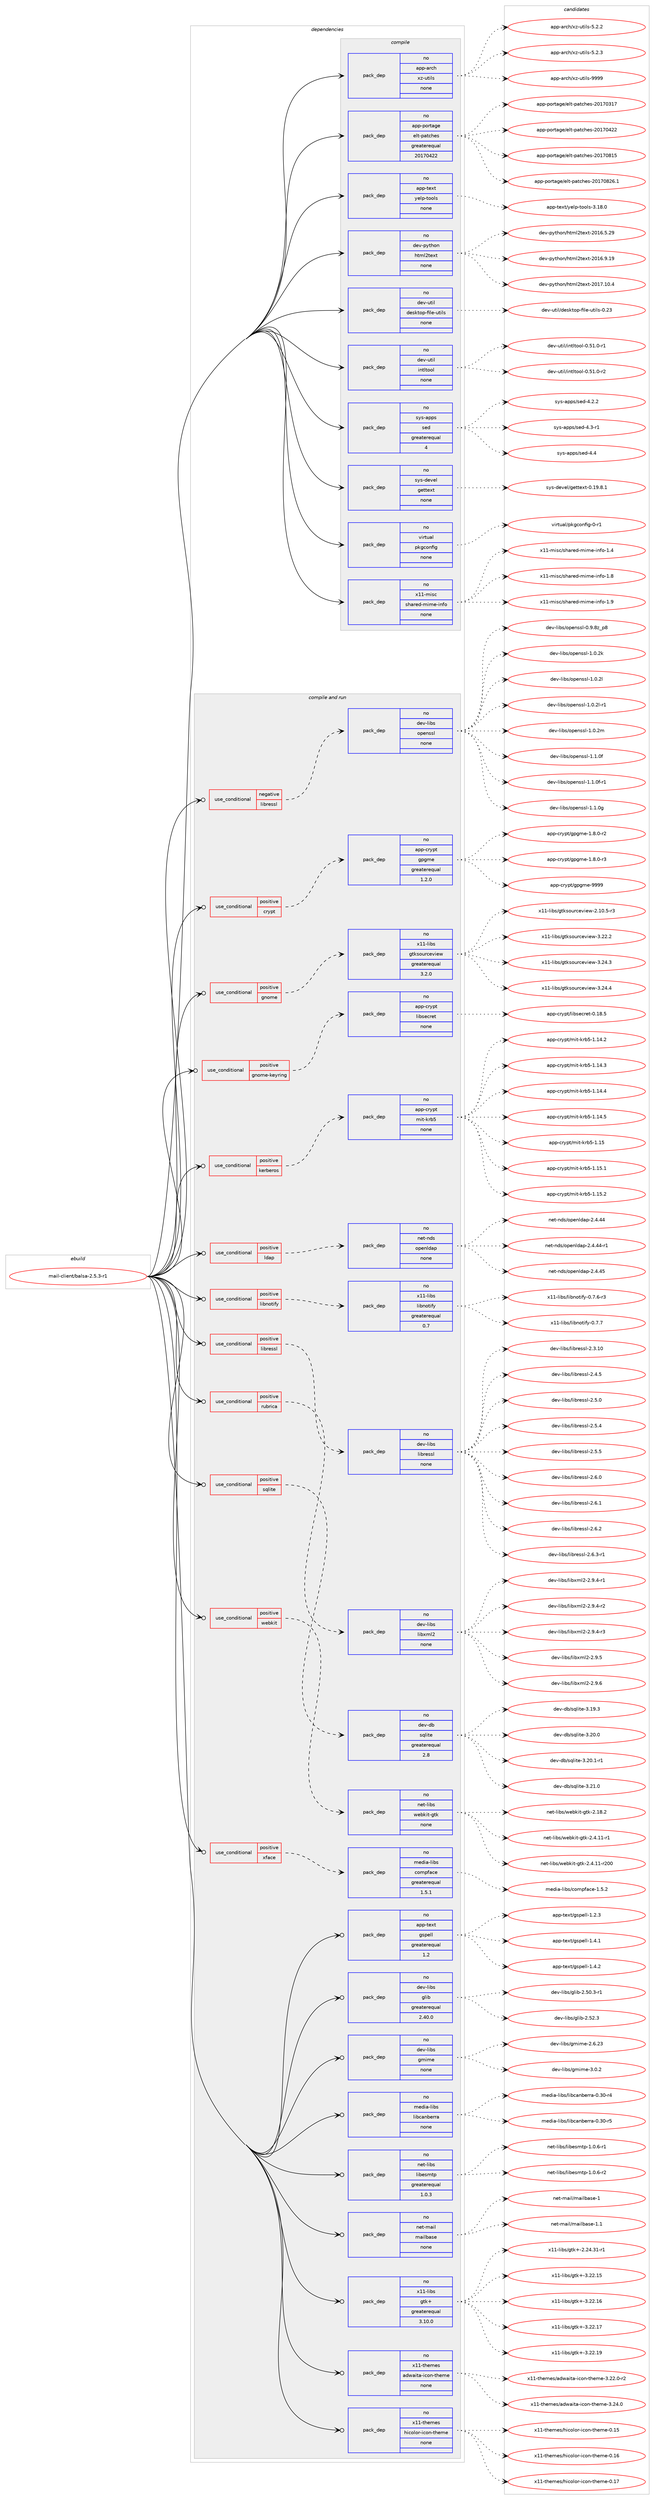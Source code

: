 digraph prolog {

# *************
# Graph options
# *************

newrank=true;
concentrate=true;
compound=true;
graph [rankdir=LR,fontname=Helvetica,fontsize=10,ranksep=1.5];#, ranksep=2.5, nodesep=0.2];
edge  [arrowhead=vee];
node  [fontname=Helvetica,fontsize=10];

# **********
# The ebuild
# **********

subgraph cluster_leftcol {
color=gray;
rank=same;
label=<<i>ebuild</i>>;
id [label="mail-client/balsa-2.5.3-r1", color=red, width=4, href="../mail-client/balsa-2.5.3-r1.svg"];
}

# ****************
# The dependencies
# ****************

subgraph cluster_midcol {
color=gray;
label=<<i>dependencies</i>>;
subgraph cluster_compile {
fillcolor="#eeeeee";
style=filled;
label=<<i>compile</i>>;
subgraph pack249856 {
dependency339678 [label=<<TABLE BORDER="0" CELLBORDER="1" CELLSPACING="0" CELLPADDING="4" WIDTH="220"><TR><TD ROWSPAN="6" CELLPADDING="30">pack_dep</TD></TR><TR><TD WIDTH="110">no</TD></TR><TR><TD>app-arch</TD></TR><TR><TD>xz-utils</TD></TR><TR><TD>none</TD></TR><TR><TD></TD></TR></TABLE>>, shape=none, color=blue];
}
id:e -> dependency339678:w [weight=20,style="solid",arrowhead="vee"];
subgraph pack249857 {
dependency339679 [label=<<TABLE BORDER="0" CELLBORDER="1" CELLSPACING="0" CELLPADDING="4" WIDTH="220"><TR><TD ROWSPAN="6" CELLPADDING="30">pack_dep</TD></TR><TR><TD WIDTH="110">no</TD></TR><TR><TD>app-portage</TD></TR><TR><TD>elt-patches</TD></TR><TR><TD>greaterequal</TD></TR><TR><TD>20170422</TD></TR></TABLE>>, shape=none, color=blue];
}
id:e -> dependency339679:w [weight=20,style="solid",arrowhead="vee"];
subgraph pack249858 {
dependency339680 [label=<<TABLE BORDER="0" CELLBORDER="1" CELLSPACING="0" CELLPADDING="4" WIDTH="220"><TR><TD ROWSPAN="6" CELLPADDING="30">pack_dep</TD></TR><TR><TD WIDTH="110">no</TD></TR><TR><TD>app-text</TD></TR><TR><TD>yelp-tools</TD></TR><TR><TD>none</TD></TR><TR><TD></TD></TR></TABLE>>, shape=none, color=blue];
}
id:e -> dependency339680:w [weight=20,style="solid",arrowhead="vee"];
subgraph pack249859 {
dependency339681 [label=<<TABLE BORDER="0" CELLBORDER="1" CELLSPACING="0" CELLPADDING="4" WIDTH="220"><TR><TD ROWSPAN="6" CELLPADDING="30">pack_dep</TD></TR><TR><TD WIDTH="110">no</TD></TR><TR><TD>dev-python</TD></TR><TR><TD>html2text</TD></TR><TR><TD>none</TD></TR><TR><TD></TD></TR></TABLE>>, shape=none, color=blue];
}
id:e -> dependency339681:w [weight=20,style="solid",arrowhead="vee"];
subgraph pack249860 {
dependency339682 [label=<<TABLE BORDER="0" CELLBORDER="1" CELLSPACING="0" CELLPADDING="4" WIDTH="220"><TR><TD ROWSPAN="6" CELLPADDING="30">pack_dep</TD></TR><TR><TD WIDTH="110">no</TD></TR><TR><TD>dev-util</TD></TR><TR><TD>desktop-file-utils</TD></TR><TR><TD>none</TD></TR><TR><TD></TD></TR></TABLE>>, shape=none, color=blue];
}
id:e -> dependency339682:w [weight=20,style="solid",arrowhead="vee"];
subgraph pack249861 {
dependency339683 [label=<<TABLE BORDER="0" CELLBORDER="1" CELLSPACING="0" CELLPADDING="4" WIDTH="220"><TR><TD ROWSPAN="6" CELLPADDING="30">pack_dep</TD></TR><TR><TD WIDTH="110">no</TD></TR><TR><TD>dev-util</TD></TR><TR><TD>intltool</TD></TR><TR><TD>none</TD></TR><TR><TD></TD></TR></TABLE>>, shape=none, color=blue];
}
id:e -> dependency339683:w [weight=20,style="solid",arrowhead="vee"];
subgraph pack249862 {
dependency339684 [label=<<TABLE BORDER="0" CELLBORDER="1" CELLSPACING="0" CELLPADDING="4" WIDTH="220"><TR><TD ROWSPAN="6" CELLPADDING="30">pack_dep</TD></TR><TR><TD WIDTH="110">no</TD></TR><TR><TD>sys-apps</TD></TR><TR><TD>sed</TD></TR><TR><TD>greaterequal</TD></TR><TR><TD>4</TD></TR></TABLE>>, shape=none, color=blue];
}
id:e -> dependency339684:w [weight=20,style="solid",arrowhead="vee"];
subgraph pack249863 {
dependency339685 [label=<<TABLE BORDER="0" CELLBORDER="1" CELLSPACING="0" CELLPADDING="4" WIDTH="220"><TR><TD ROWSPAN="6" CELLPADDING="30">pack_dep</TD></TR><TR><TD WIDTH="110">no</TD></TR><TR><TD>sys-devel</TD></TR><TR><TD>gettext</TD></TR><TR><TD>none</TD></TR><TR><TD></TD></TR></TABLE>>, shape=none, color=blue];
}
id:e -> dependency339685:w [weight=20,style="solid",arrowhead="vee"];
subgraph pack249864 {
dependency339686 [label=<<TABLE BORDER="0" CELLBORDER="1" CELLSPACING="0" CELLPADDING="4" WIDTH="220"><TR><TD ROWSPAN="6" CELLPADDING="30">pack_dep</TD></TR><TR><TD WIDTH="110">no</TD></TR><TR><TD>virtual</TD></TR><TR><TD>pkgconfig</TD></TR><TR><TD>none</TD></TR><TR><TD></TD></TR></TABLE>>, shape=none, color=blue];
}
id:e -> dependency339686:w [weight=20,style="solid",arrowhead="vee"];
subgraph pack249865 {
dependency339687 [label=<<TABLE BORDER="0" CELLBORDER="1" CELLSPACING="0" CELLPADDING="4" WIDTH="220"><TR><TD ROWSPAN="6" CELLPADDING="30">pack_dep</TD></TR><TR><TD WIDTH="110">no</TD></TR><TR><TD>x11-misc</TD></TR><TR><TD>shared-mime-info</TD></TR><TR><TD>none</TD></TR><TR><TD></TD></TR></TABLE>>, shape=none, color=blue];
}
id:e -> dependency339687:w [weight=20,style="solid",arrowhead="vee"];
}
subgraph cluster_compileandrun {
fillcolor="#eeeeee";
style=filled;
label=<<i>compile and run</i>>;
subgraph cond84777 {
dependency339688 [label=<<TABLE BORDER="0" CELLBORDER="1" CELLSPACING="0" CELLPADDING="4"><TR><TD ROWSPAN="3" CELLPADDING="10">use_conditional</TD></TR><TR><TD>negative</TD></TR><TR><TD>libressl</TD></TR></TABLE>>, shape=none, color=red];
subgraph pack249866 {
dependency339689 [label=<<TABLE BORDER="0" CELLBORDER="1" CELLSPACING="0" CELLPADDING="4" WIDTH="220"><TR><TD ROWSPAN="6" CELLPADDING="30">pack_dep</TD></TR><TR><TD WIDTH="110">no</TD></TR><TR><TD>dev-libs</TD></TR><TR><TD>openssl</TD></TR><TR><TD>none</TD></TR><TR><TD></TD></TR></TABLE>>, shape=none, color=blue];
}
dependency339688:e -> dependency339689:w [weight=20,style="dashed",arrowhead="vee"];
}
id:e -> dependency339688:w [weight=20,style="solid",arrowhead="odotvee"];
subgraph cond84778 {
dependency339690 [label=<<TABLE BORDER="0" CELLBORDER="1" CELLSPACING="0" CELLPADDING="4"><TR><TD ROWSPAN="3" CELLPADDING="10">use_conditional</TD></TR><TR><TD>positive</TD></TR><TR><TD>crypt</TD></TR></TABLE>>, shape=none, color=red];
subgraph pack249867 {
dependency339691 [label=<<TABLE BORDER="0" CELLBORDER="1" CELLSPACING="0" CELLPADDING="4" WIDTH="220"><TR><TD ROWSPAN="6" CELLPADDING="30">pack_dep</TD></TR><TR><TD WIDTH="110">no</TD></TR><TR><TD>app-crypt</TD></TR><TR><TD>gpgme</TD></TR><TR><TD>greaterequal</TD></TR><TR><TD>1.2.0</TD></TR></TABLE>>, shape=none, color=blue];
}
dependency339690:e -> dependency339691:w [weight=20,style="dashed",arrowhead="vee"];
}
id:e -> dependency339690:w [weight=20,style="solid",arrowhead="odotvee"];
subgraph cond84779 {
dependency339692 [label=<<TABLE BORDER="0" CELLBORDER="1" CELLSPACING="0" CELLPADDING="4"><TR><TD ROWSPAN="3" CELLPADDING="10">use_conditional</TD></TR><TR><TD>positive</TD></TR><TR><TD>gnome</TD></TR></TABLE>>, shape=none, color=red];
subgraph pack249868 {
dependency339693 [label=<<TABLE BORDER="0" CELLBORDER="1" CELLSPACING="0" CELLPADDING="4" WIDTH="220"><TR><TD ROWSPAN="6" CELLPADDING="30">pack_dep</TD></TR><TR><TD WIDTH="110">no</TD></TR><TR><TD>x11-libs</TD></TR><TR><TD>gtksourceview</TD></TR><TR><TD>greaterequal</TD></TR><TR><TD>3.2.0</TD></TR></TABLE>>, shape=none, color=blue];
}
dependency339692:e -> dependency339693:w [weight=20,style="dashed",arrowhead="vee"];
}
id:e -> dependency339692:w [weight=20,style="solid",arrowhead="odotvee"];
subgraph cond84780 {
dependency339694 [label=<<TABLE BORDER="0" CELLBORDER="1" CELLSPACING="0" CELLPADDING="4"><TR><TD ROWSPAN="3" CELLPADDING="10">use_conditional</TD></TR><TR><TD>positive</TD></TR><TR><TD>gnome-keyring</TD></TR></TABLE>>, shape=none, color=red];
subgraph pack249869 {
dependency339695 [label=<<TABLE BORDER="0" CELLBORDER="1" CELLSPACING="0" CELLPADDING="4" WIDTH="220"><TR><TD ROWSPAN="6" CELLPADDING="30">pack_dep</TD></TR><TR><TD WIDTH="110">no</TD></TR><TR><TD>app-crypt</TD></TR><TR><TD>libsecret</TD></TR><TR><TD>none</TD></TR><TR><TD></TD></TR></TABLE>>, shape=none, color=blue];
}
dependency339694:e -> dependency339695:w [weight=20,style="dashed",arrowhead="vee"];
}
id:e -> dependency339694:w [weight=20,style="solid",arrowhead="odotvee"];
subgraph cond84781 {
dependency339696 [label=<<TABLE BORDER="0" CELLBORDER="1" CELLSPACING="0" CELLPADDING="4"><TR><TD ROWSPAN="3" CELLPADDING="10">use_conditional</TD></TR><TR><TD>positive</TD></TR><TR><TD>kerberos</TD></TR></TABLE>>, shape=none, color=red];
subgraph pack249870 {
dependency339697 [label=<<TABLE BORDER="0" CELLBORDER="1" CELLSPACING="0" CELLPADDING="4" WIDTH="220"><TR><TD ROWSPAN="6" CELLPADDING="30">pack_dep</TD></TR><TR><TD WIDTH="110">no</TD></TR><TR><TD>app-crypt</TD></TR><TR><TD>mit-krb5</TD></TR><TR><TD>none</TD></TR><TR><TD></TD></TR></TABLE>>, shape=none, color=blue];
}
dependency339696:e -> dependency339697:w [weight=20,style="dashed",arrowhead="vee"];
}
id:e -> dependency339696:w [weight=20,style="solid",arrowhead="odotvee"];
subgraph cond84782 {
dependency339698 [label=<<TABLE BORDER="0" CELLBORDER="1" CELLSPACING="0" CELLPADDING="4"><TR><TD ROWSPAN="3" CELLPADDING="10">use_conditional</TD></TR><TR><TD>positive</TD></TR><TR><TD>ldap</TD></TR></TABLE>>, shape=none, color=red];
subgraph pack249871 {
dependency339699 [label=<<TABLE BORDER="0" CELLBORDER="1" CELLSPACING="0" CELLPADDING="4" WIDTH="220"><TR><TD ROWSPAN="6" CELLPADDING="30">pack_dep</TD></TR><TR><TD WIDTH="110">no</TD></TR><TR><TD>net-nds</TD></TR><TR><TD>openldap</TD></TR><TR><TD>none</TD></TR><TR><TD></TD></TR></TABLE>>, shape=none, color=blue];
}
dependency339698:e -> dependency339699:w [weight=20,style="dashed",arrowhead="vee"];
}
id:e -> dependency339698:w [weight=20,style="solid",arrowhead="odotvee"];
subgraph cond84783 {
dependency339700 [label=<<TABLE BORDER="0" CELLBORDER="1" CELLSPACING="0" CELLPADDING="4"><TR><TD ROWSPAN="3" CELLPADDING="10">use_conditional</TD></TR><TR><TD>positive</TD></TR><TR><TD>libnotify</TD></TR></TABLE>>, shape=none, color=red];
subgraph pack249872 {
dependency339701 [label=<<TABLE BORDER="0" CELLBORDER="1" CELLSPACING="0" CELLPADDING="4" WIDTH="220"><TR><TD ROWSPAN="6" CELLPADDING="30">pack_dep</TD></TR><TR><TD WIDTH="110">no</TD></TR><TR><TD>x11-libs</TD></TR><TR><TD>libnotify</TD></TR><TR><TD>greaterequal</TD></TR><TR><TD>0.7</TD></TR></TABLE>>, shape=none, color=blue];
}
dependency339700:e -> dependency339701:w [weight=20,style="dashed",arrowhead="vee"];
}
id:e -> dependency339700:w [weight=20,style="solid",arrowhead="odotvee"];
subgraph cond84784 {
dependency339702 [label=<<TABLE BORDER="0" CELLBORDER="1" CELLSPACING="0" CELLPADDING="4"><TR><TD ROWSPAN="3" CELLPADDING="10">use_conditional</TD></TR><TR><TD>positive</TD></TR><TR><TD>libressl</TD></TR></TABLE>>, shape=none, color=red];
subgraph pack249873 {
dependency339703 [label=<<TABLE BORDER="0" CELLBORDER="1" CELLSPACING="0" CELLPADDING="4" WIDTH="220"><TR><TD ROWSPAN="6" CELLPADDING="30">pack_dep</TD></TR><TR><TD WIDTH="110">no</TD></TR><TR><TD>dev-libs</TD></TR><TR><TD>libressl</TD></TR><TR><TD>none</TD></TR><TR><TD></TD></TR></TABLE>>, shape=none, color=blue];
}
dependency339702:e -> dependency339703:w [weight=20,style="dashed",arrowhead="vee"];
}
id:e -> dependency339702:w [weight=20,style="solid",arrowhead="odotvee"];
subgraph cond84785 {
dependency339704 [label=<<TABLE BORDER="0" CELLBORDER="1" CELLSPACING="0" CELLPADDING="4"><TR><TD ROWSPAN="3" CELLPADDING="10">use_conditional</TD></TR><TR><TD>positive</TD></TR><TR><TD>rubrica</TD></TR></TABLE>>, shape=none, color=red];
subgraph pack249874 {
dependency339705 [label=<<TABLE BORDER="0" CELLBORDER="1" CELLSPACING="0" CELLPADDING="4" WIDTH="220"><TR><TD ROWSPAN="6" CELLPADDING="30">pack_dep</TD></TR><TR><TD WIDTH="110">no</TD></TR><TR><TD>dev-libs</TD></TR><TR><TD>libxml2</TD></TR><TR><TD>none</TD></TR><TR><TD></TD></TR></TABLE>>, shape=none, color=blue];
}
dependency339704:e -> dependency339705:w [weight=20,style="dashed",arrowhead="vee"];
}
id:e -> dependency339704:w [weight=20,style="solid",arrowhead="odotvee"];
subgraph cond84786 {
dependency339706 [label=<<TABLE BORDER="0" CELLBORDER="1" CELLSPACING="0" CELLPADDING="4"><TR><TD ROWSPAN="3" CELLPADDING="10">use_conditional</TD></TR><TR><TD>positive</TD></TR><TR><TD>sqlite</TD></TR></TABLE>>, shape=none, color=red];
subgraph pack249875 {
dependency339707 [label=<<TABLE BORDER="0" CELLBORDER="1" CELLSPACING="0" CELLPADDING="4" WIDTH="220"><TR><TD ROWSPAN="6" CELLPADDING="30">pack_dep</TD></TR><TR><TD WIDTH="110">no</TD></TR><TR><TD>dev-db</TD></TR><TR><TD>sqlite</TD></TR><TR><TD>greaterequal</TD></TR><TR><TD>2.8</TD></TR></TABLE>>, shape=none, color=blue];
}
dependency339706:e -> dependency339707:w [weight=20,style="dashed",arrowhead="vee"];
}
id:e -> dependency339706:w [weight=20,style="solid",arrowhead="odotvee"];
subgraph cond84787 {
dependency339708 [label=<<TABLE BORDER="0" CELLBORDER="1" CELLSPACING="0" CELLPADDING="4"><TR><TD ROWSPAN="3" CELLPADDING="10">use_conditional</TD></TR><TR><TD>positive</TD></TR><TR><TD>webkit</TD></TR></TABLE>>, shape=none, color=red];
subgraph pack249876 {
dependency339709 [label=<<TABLE BORDER="0" CELLBORDER="1" CELLSPACING="0" CELLPADDING="4" WIDTH="220"><TR><TD ROWSPAN="6" CELLPADDING="30">pack_dep</TD></TR><TR><TD WIDTH="110">no</TD></TR><TR><TD>net-libs</TD></TR><TR><TD>webkit-gtk</TD></TR><TR><TD>none</TD></TR><TR><TD></TD></TR></TABLE>>, shape=none, color=blue];
}
dependency339708:e -> dependency339709:w [weight=20,style="dashed",arrowhead="vee"];
}
id:e -> dependency339708:w [weight=20,style="solid",arrowhead="odotvee"];
subgraph cond84788 {
dependency339710 [label=<<TABLE BORDER="0" CELLBORDER="1" CELLSPACING="0" CELLPADDING="4"><TR><TD ROWSPAN="3" CELLPADDING="10">use_conditional</TD></TR><TR><TD>positive</TD></TR><TR><TD>xface</TD></TR></TABLE>>, shape=none, color=red];
subgraph pack249877 {
dependency339711 [label=<<TABLE BORDER="0" CELLBORDER="1" CELLSPACING="0" CELLPADDING="4" WIDTH="220"><TR><TD ROWSPAN="6" CELLPADDING="30">pack_dep</TD></TR><TR><TD WIDTH="110">no</TD></TR><TR><TD>media-libs</TD></TR><TR><TD>compface</TD></TR><TR><TD>greaterequal</TD></TR><TR><TD>1.5.1</TD></TR></TABLE>>, shape=none, color=blue];
}
dependency339710:e -> dependency339711:w [weight=20,style="dashed",arrowhead="vee"];
}
id:e -> dependency339710:w [weight=20,style="solid",arrowhead="odotvee"];
subgraph pack249878 {
dependency339712 [label=<<TABLE BORDER="0" CELLBORDER="1" CELLSPACING="0" CELLPADDING="4" WIDTH="220"><TR><TD ROWSPAN="6" CELLPADDING="30">pack_dep</TD></TR><TR><TD WIDTH="110">no</TD></TR><TR><TD>app-text</TD></TR><TR><TD>gspell</TD></TR><TR><TD>greaterequal</TD></TR><TR><TD>1.2</TD></TR></TABLE>>, shape=none, color=blue];
}
id:e -> dependency339712:w [weight=20,style="solid",arrowhead="odotvee"];
subgraph pack249879 {
dependency339713 [label=<<TABLE BORDER="0" CELLBORDER="1" CELLSPACING="0" CELLPADDING="4" WIDTH="220"><TR><TD ROWSPAN="6" CELLPADDING="30">pack_dep</TD></TR><TR><TD WIDTH="110">no</TD></TR><TR><TD>dev-libs</TD></TR><TR><TD>glib</TD></TR><TR><TD>greaterequal</TD></TR><TR><TD>2.40.0</TD></TR></TABLE>>, shape=none, color=blue];
}
id:e -> dependency339713:w [weight=20,style="solid",arrowhead="odotvee"];
subgraph pack249880 {
dependency339714 [label=<<TABLE BORDER="0" CELLBORDER="1" CELLSPACING="0" CELLPADDING="4" WIDTH="220"><TR><TD ROWSPAN="6" CELLPADDING="30">pack_dep</TD></TR><TR><TD WIDTH="110">no</TD></TR><TR><TD>dev-libs</TD></TR><TR><TD>gmime</TD></TR><TR><TD>none</TD></TR><TR><TD></TD></TR></TABLE>>, shape=none, color=blue];
}
id:e -> dependency339714:w [weight=20,style="solid",arrowhead="odotvee"];
subgraph pack249881 {
dependency339715 [label=<<TABLE BORDER="0" CELLBORDER="1" CELLSPACING="0" CELLPADDING="4" WIDTH="220"><TR><TD ROWSPAN="6" CELLPADDING="30">pack_dep</TD></TR><TR><TD WIDTH="110">no</TD></TR><TR><TD>media-libs</TD></TR><TR><TD>libcanberra</TD></TR><TR><TD>none</TD></TR><TR><TD></TD></TR></TABLE>>, shape=none, color=blue];
}
id:e -> dependency339715:w [weight=20,style="solid",arrowhead="odotvee"];
subgraph pack249882 {
dependency339716 [label=<<TABLE BORDER="0" CELLBORDER="1" CELLSPACING="0" CELLPADDING="4" WIDTH="220"><TR><TD ROWSPAN="6" CELLPADDING="30">pack_dep</TD></TR><TR><TD WIDTH="110">no</TD></TR><TR><TD>net-libs</TD></TR><TR><TD>libesmtp</TD></TR><TR><TD>greaterequal</TD></TR><TR><TD>1.0.3</TD></TR></TABLE>>, shape=none, color=blue];
}
id:e -> dependency339716:w [weight=20,style="solid",arrowhead="odotvee"];
subgraph pack249883 {
dependency339717 [label=<<TABLE BORDER="0" CELLBORDER="1" CELLSPACING="0" CELLPADDING="4" WIDTH="220"><TR><TD ROWSPAN="6" CELLPADDING="30">pack_dep</TD></TR><TR><TD WIDTH="110">no</TD></TR><TR><TD>net-mail</TD></TR><TR><TD>mailbase</TD></TR><TR><TD>none</TD></TR><TR><TD></TD></TR></TABLE>>, shape=none, color=blue];
}
id:e -> dependency339717:w [weight=20,style="solid",arrowhead="odotvee"];
subgraph pack249884 {
dependency339718 [label=<<TABLE BORDER="0" CELLBORDER="1" CELLSPACING="0" CELLPADDING="4" WIDTH="220"><TR><TD ROWSPAN="6" CELLPADDING="30">pack_dep</TD></TR><TR><TD WIDTH="110">no</TD></TR><TR><TD>x11-libs</TD></TR><TR><TD>gtk+</TD></TR><TR><TD>greaterequal</TD></TR><TR><TD>3.10.0</TD></TR></TABLE>>, shape=none, color=blue];
}
id:e -> dependency339718:w [weight=20,style="solid",arrowhead="odotvee"];
subgraph pack249885 {
dependency339719 [label=<<TABLE BORDER="0" CELLBORDER="1" CELLSPACING="0" CELLPADDING="4" WIDTH="220"><TR><TD ROWSPAN="6" CELLPADDING="30">pack_dep</TD></TR><TR><TD WIDTH="110">no</TD></TR><TR><TD>x11-themes</TD></TR><TR><TD>adwaita-icon-theme</TD></TR><TR><TD>none</TD></TR><TR><TD></TD></TR></TABLE>>, shape=none, color=blue];
}
id:e -> dependency339719:w [weight=20,style="solid",arrowhead="odotvee"];
subgraph pack249886 {
dependency339720 [label=<<TABLE BORDER="0" CELLBORDER="1" CELLSPACING="0" CELLPADDING="4" WIDTH="220"><TR><TD ROWSPAN="6" CELLPADDING="30">pack_dep</TD></TR><TR><TD WIDTH="110">no</TD></TR><TR><TD>x11-themes</TD></TR><TR><TD>hicolor-icon-theme</TD></TR><TR><TD>none</TD></TR><TR><TD></TD></TR></TABLE>>, shape=none, color=blue];
}
id:e -> dependency339720:w [weight=20,style="solid",arrowhead="odotvee"];
}
subgraph cluster_run {
fillcolor="#eeeeee";
style=filled;
label=<<i>run</i>>;
}
}

# **************
# The candidates
# **************

subgraph cluster_choices {
rank=same;
color=gray;
label=<<i>candidates</i>>;

subgraph choice249856 {
color=black;
nodesep=1;
choice971121124597114991044712012245117116105108115455346504650 [label="app-arch/xz-utils-5.2.2", color=red, width=4,href="../app-arch/xz-utils-5.2.2.svg"];
choice971121124597114991044712012245117116105108115455346504651 [label="app-arch/xz-utils-5.2.3", color=red, width=4,href="../app-arch/xz-utils-5.2.3.svg"];
choice9711211245971149910447120122451171161051081154557575757 [label="app-arch/xz-utils-9999", color=red, width=4,href="../app-arch/xz-utils-9999.svg"];
dependency339678:e -> choice971121124597114991044712012245117116105108115455346504650:w [style=dotted,weight="100"];
dependency339678:e -> choice971121124597114991044712012245117116105108115455346504651:w [style=dotted,weight="100"];
dependency339678:e -> choice9711211245971149910447120122451171161051081154557575757:w [style=dotted,weight="100"];
}
subgraph choice249857 {
color=black;
nodesep=1;
choice97112112451121111141169710310147101108116451129711699104101115455048495548514955 [label="app-portage/elt-patches-20170317", color=red, width=4,href="../app-portage/elt-patches-20170317.svg"];
choice97112112451121111141169710310147101108116451129711699104101115455048495548525050 [label="app-portage/elt-patches-20170422", color=red, width=4,href="../app-portage/elt-patches-20170422.svg"];
choice97112112451121111141169710310147101108116451129711699104101115455048495548564953 [label="app-portage/elt-patches-20170815", color=red, width=4,href="../app-portage/elt-patches-20170815.svg"];
choice971121124511211111411697103101471011081164511297116991041011154550484955485650544649 [label="app-portage/elt-patches-20170826.1", color=red, width=4,href="../app-portage/elt-patches-20170826.1.svg"];
dependency339679:e -> choice97112112451121111141169710310147101108116451129711699104101115455048495548514955:w [style=dotted,weight="100"];
dependency339679:e -> choice97112112451121111141169710310147101108116451129711699104101115455048495548525050:w [style=dotted,weight="100"];
dependency339679:e -> choice97112112451121111141169710310147101108116451129711699104101115455048495548564953:w [style=dotted,weight="100"];
dependency339679:e -> choice971121124511211111411697103101471011081164511297116991041011154550484955485650544649:w [style=dotted,weight="100"];
}
subgraph choice249858 {
color=black;
nodesep=1;
choice9711211245116101120116471211011081124511611111110811545514649564648 [label="app-text/yelp-tools-3.18.0", color=red, width=4,href="../app-text/yelp-tools-3.18.0.svg"];
dependency339680:e -> choice9711211245116101120116471211011081124511611111110811545514649564648:w [style=dotted,weight="100"];
}
subgraph choice249859 {
color=black;
nodesep=1;
choice10010111845112121116104111110471041161091085011610112011645504849544653465057 [label="dev-python/html2text-2016.5.29", color=red, width=4,href="../dev-python/html2text-2016.5.29.svg"];
choice10010111845112121116104111110471041161091085011610112011645504849544657464957 [label="dev-python/html2text-2016.9.19", color=red, width=4,href="../dev-python/html2text-2016.9.19.svg"];
choice10010111845112121116104111110471041161091085011610112011645504849554649484652 [label="dev-python/html2text-2017.10.4", color=red, width=4,href="../dev-python/html2text-2017.10.4.svg"];
dependency339681:e -> choice10010111845112121116104111110471041161091085011610112011645504849544653465057:w [style=dotted,weight="100"];
dependency339681:e -> choice10010111845112121116104111110471041161091085011610112011645504849544657464957:w [style=dotted,weight="100"];
dependency339681:e -> choice10010111845112121116104111110471041161091085011610112011645504849554649484652:w [style=dotted,weight="100"];
}
subgraph choice249860 {
color=black;
nodesep=1;
choice100101118451171161051084710010111510711611111245102105108101451171161051081154548465051 [label="dev-util/desktop-file-utils-0.23", color=red, width=4,href="../dev-util/desktop-file-utils-0.23.svg"];
dependency339682:e -> choice100101118451171161051084710010111510711611111245102105108101451171161051081154548465051:w [style=dotted,weight="100"];
}
subgraph choice249861 {
color=black;
nodesep=1;
choice1001011184511711610510847105110116108116111111108454846534946484511449 [label="dev-util/intltool-0.51.0-r1", color=red, width=4,href="../dev-util/intltool-0.51.0-r1.svg"];
choice1001011184511711610510847105110116108116111111108454846534946484511450 [label="dev-util/intltool-0.51.0-r2", color=red, width=4,href="../dev-util/intltool-0.51.0-r2.svg"];
dependency339683:e -> choice1001011184511711610510847105110116108116111111108454846534946484511449:w [style=dotted,weight="100"];
dependency339683:e -> choice1001011184511711610510847105110116108116111111108454846534946484511450:w [style=dotted,weight="100"];
}
subgraph choice249862 {
color=black;
nodesep=1;
choice115121115459711211211547115101100455246504650 [label="sys-apps/sed-4.2.2", color=red, width=4,href="../sys-apps/sed-4.2.2.svg"];
choice115121115459711211211547115101100455246514511449 [label="sys-apps/sed-4.3-r1", color=red, width=4,href="../sys-apps/sed-4.3-r1.svg"];
choice11512111545971121121154711510110045524652 [label="sys-apps/sed-4.4", color=red, width=4,href="../sys-apps/sed-4.4.svg"];
dependency339684:e -> choice115121115459711211211547115101100455246504650:w [style=dotted,weight="100"];
dependency339684:e -> choice115121115459711211211547115101100455246514511449:w [style=dotted,weight="100"];
dependency339684:e -> choice11512111545971121121154711510110045524652:w [style=dotted,weight="100"];
}
subgraph choice249863 {
color=black;
nodesep=1;
choice1151211154510010111810110847103101116116101120116454846495746564649 [label="sys-devel/gettext-0.19.8.1", color=red, width=4,href="../sys-devel/gettext-0.19.8.1.svg"];
dependency339685:e -> choice1151211154510010111810110847103101116116101120116454846495746564649:w [style=dotted,weight="100"];
}
subgraph choice249864 {
color=black;
nodesep=1;
choice11810511411611797108471121071039911111010210510345484511449 [label="virtual/pkgconfig-0-r1", color=red, width=4,href="../virtual/pkgconfig-0-r1.svg"];
dependency339686:e -> choice11810511411611797108471121071039911111010210510345484511449:w [style=dotted,weight="100"];
}
subgraph choice249865 {
color=black;
nodesep=1;
choice120494945109105115994711510497114101100451091051091014510511010211145494652 [label="x11-misc/shared-mime-info-1.4", color=red, width=4,href="../x11-misc/shared-mime-info-1.4.svg"];
choice120494945109105115994711510497114101100451091051091014510511010211145494656 [label="x11-misc/shared-mime-info-1.8", color=red, width=4,href="../x11-misc/shared-mime-info-1.8.svg"];
choice120494945109105115994711510497114101100451091051091014510511010211145494657 [label="x11-misc/shared-mime-info-1.9", color=red, width=4,href="../x11-misc/shared-mime-info-1.9.svg"];
dependency339687:e -> choice120494945109105115994711510497114101100451091051091014510511010211145494652:w [style=dotted,weight="100"];
dependency339687:e -> choice120494945109105115994711510497114101100451091051091014510511010211145494656:w [style=dotted,weight="100"];
dependency339687:e -> choice120494945109105115994711510497114101100451091051091014510511010211145494657:w [style=dotted,weight="100"];
}
subgraph choice249866 {
color=black;
nodesep=1;
choice1001011184510810598115471111121011101151151084548465746561229511256 [label="dev-libs/openssl-0.9.8z_p8", color=red, width=4,href="../dev-libs/openssl-0.9.8z_p8.svg"];
choice100101118451081059811547111112101110115115108454946484650107 [label="dev-libs/openssl-1.0.2k", color=red, width=4,href="../dev-libs/openssl-1.0.2k.svg"];
choice100101118451081059811547111112101110115115108454946484650108 [label="dev-libs/openssl-1.0.2l", color=red, width=4,href="../dev-libs/openssl-1.0.2l.svg"];
choice1001011184510810598115471111121011101151151084549464846501084511449 [label="dev-libs/openssl-1.0.2l-r1", color=red, width=4,href="../dev-libs/openssl-1.0.2l-r1.svg"];
choice100101118451081059811547111112101110115115108454946484650109 [label="dev-libs/openssl-1.0.2m", color=red, width=4,href="../dev-libs/openssl-1.0.2m.svg"];
choice100101118451081059811547111112101110115115108454946494648102 [label="dev-libs/openssl-1.1.0f", color=red, width=4,href="../dev-libs/openssl-1.1.0f.svg"];
choice1001011184510810598115471111121011101151151084549464946481024511449 [label="dev-libs/openssl-1.1.0f-r1", color=red, width=4,href="../dev-libs/openssl-1.1.0f-r1.svg"];
choice100101118451081059811547111112101110115115108454946494648103 [label="dev-libs/openssl-1.1.0g", color=red, width=4,href="../dev-libs/openssl-1.1.0g.svg"];
dependency339689:e -> choice1001011184510810598115471111121011101151151084548465746561229511256:w [style=dotted,weight="100"];
dependency339689:e -> choice100101118451081059811547111112101110115115108454946484650107:w [style=dotted,weight="100"];
dependency339689:e -> choice100101118451081059811547111112101110115115108454946484650108:w [style=dotted,weight="100"];
dependency339689:e -> choice1001011184510810598115471111121011101151151084549464846501084511449:w [style=dotted,weight="100"];
dependency339689:e -> choice100101118451081059811547111112101110115115108454946484650109:w [style=dotted,weight="100"];
dependency339689:e -> choice100101118451081059811547111112101110115115108454946494648102:w [style=dotted,weight="100"];
dependency339689:e -> choice1001011184510810598115471111121011101151151084549464946481024511449:w [style=dotted,weight="100"];
dependency339689:e -> choice100101118451081059811547111112101110115115108454946494648103:w [style=dotted,weight="100"];
}
subgraph choice249867 {
color=black;
nodesep=1;
choice971121124599114121112116471031121031091014549465646484511450 [label="app-crypt/gpgme-1.8.0-r2", color=red, width=4,href="../app-crypt/gpgme-1.8.0-r2.svg"];
choice971121124599114121112116471031121031091014549465646484511451 [label="app-crypt/gpgme-1.8.0-r3", color=red, width=4,href="../app-crypt/gpgme-1.8.0-r3.svg"];
choice971121124599114121112116471031121031091014557575757 [label="app-crypt/gpgme-9999", color=red, width=4,href="../app-crypt/gpgme-9999.svg"];
dependency339691:e -> choice971121124599114121112116471031121031091014549465646484511450:w [style=dotted,weight="100"];
dependency339691:e -> choice971121124599114121112116471031121031091014549465646484511451:w [style=dotted,weight="100"];
dependency339691:e -> choice971121124599114121112116471031121031091014557575757:w [style=dotted,weight="100"];
}
subgraph choice249868 {
color=black;
nodesep=1;
choice120494945108105981154710311610711511111711499101118105101119455046494846534511451 [label="x11-libs/gtksourceview-2.10.5-r3", color=red, width=4,href="../x11-libs/gtksourceview-2.10.5-r3.svg"];
choice12049494510810598115471031161071151111171149910111810510111945514650504650 [label="x11-libs/gtksourceview-3.22.2", color=red, width=4,href="../x11-libs/gtksourceview-3.22.2.svg"];
choice12049494510810598115471031161071151111171149910111810510111945514650524651 [label="x11-libs/gtksourceview-3.24.3", color=red, width=4,href="../x11-libs/gtksourceview-3.24.3.svg"];
choice12049494510810598115471031161071151111171149910111810510111945514650524652 [label="x11-libs/gtksourceview-3.24.4", color=red, width=4,href="../x11-libs/gtksourceview-3.24.4.svg"];
dependency339693:e -> choice120494945108105981154710311610711511111711499101118105101119455046494846534511451:w [style=dotted,weight="100"];
dependency339693:e -> choice12049494510810598115471031161071151111171149910111810510111945514650504650:w [style=dotted,weight="100"];
dependency339693:e -> choice12049494510810598115471031161071151111171149910111810510111945514650524651:w [style=dotted,weight="100"];
dependency339693:e -> choice12049494510810598115471031161071151111171149910111810510111945514650524652:w [style=dotted,weight="100"];
}
subgraph choice249869 {
color=black;
nodesep=1;
choice97112112459911412111211647108105981151019911410111645484649564653 [label="app-crypt/libsecret-0.18.5", color=red, width=4,href="../app-crypt/libsecret-0.18.5.svg"];
dependency339695:e -> choice97112112459911412111211647108105981151019911410111645484649564653:w [style=dotted,weight="100"];
}
subgraph choice249870 {
color=black;
nodesep=1;
choice9711211245991141211121164710910511645107114985345494649524650 [label="app-crypt/mit-krb5-1.14.2", color=red, width=4,href="../app-crypt/mit-krb5-1.14.2.svg"];
choice9711211245991141211121164710910511645107114985345494649524651 [label="app-crypt/mit-krb5-1.14.3", color=red, width=4,href="../app-crypt/mit-krb5-1.14.3.svg"];
choice9711211245991141211121164710910511645107114985345494649524652 [label="app-crypt/mit-krb5-1.14.4", color=red, width=4,href="../app-crypt/mit-krb5-1.14.4.svg"];
choice9711211245991141211121164710910511645107114985345494649524653 [label="app-crypt/mit-krb5-1.14.5", color=red, width=4,href="../app-crypt/mit-krb5-1.14.5.svg"];
choice971121124599114121112116471091051164510711498534549464953 [label="app-crypt/mit-krb5-1.15", color=red, width=4,href="../app-crypt/mit-krb5-1.15.svg"];
choice9711211245991141211121164710910511645107114985345494649534649 [label="app-crypt/mit-krb5-1.15.1", color=red, width=4,href="../app-crypt/mit-krb5-1.15.1.svg"];
choice9711211245991141211121164710910511645107114985345494649534650 [label="app-crypt/mit-krb5-1.15.2", color=red, width=4,href="../app-crypt/mit-krb5-1.15.2.svg"];
dependency339697:e -> choice9711211245991141211121164710910511645107114985345494649524650:w [style=dotted,weight="100"];
dependency339697:e -> choice9711211245991141211121164710910511645107114985345494649524651:w [style=dotted,weight="100"];
dependency339697:e -> choice9711211245991141211121164710910511645107114985345494649524652:w [style=dotted,weight="100"];
dependency339697:e -> choice9711211245991141211121164710910511645107114985345494649524653:w [style=dotted,weight="100"];
dependency339697:e -> choice971121124599114121112116471091051164510711498534549464953:w [style=dotted,weight="100"];
dependency339697:e -> choice9711211245991141211121164710910511645107114985345494649534649:w [style=dotted,weight="100"];
dependency339697:e -> choice9711211245991141211121164710910511645107114985345494649534650:w [style=dotted,weight="100"];
}
subgraph choice249871 {
color=black;
nodesep=1;
choice11010111645110100115471111121011101081009711245504652465252 [label="net-nds/openldap-2.4.44", color=red, width=4,href="../net-nds/openldap-2.4.44.svg"];
choice110101116451101001154711111210111010810097112455046524652524511449 [label="net-nds/openldap-2.4.44-r1", color=red, width=4,href="../net-nds/openldap-2.4.44-r1.svg"];
choice11010111645110100115471111121011101081009711245504652465253 [label="net-nds/openldap-2.4.45", color=red, width=4,href="../net-nds/openldap-2.4.45.svg"];
dependency339699:e -> choice11010111645110100115471111121011101081009711245504652465252:w [style=dotted,weight="100"];
dependency339699:e -> choice110101116451101001154711111210111010810097112455046524652524511449:w [style=dotted,weight="100"];
dependency339699:e -> choice11010111645110100115471111121011101081009711245504652465253:w [style=dotted,weight="100"];
}
subgraph choice249872 {
color=black;
nodesep=1;
choice1204949451081059811547108105981101111161051021214548465546544511451 [label="x11-libs/libnotify-0.7.6-r3", color=red, width=4,href="../x11-libs/libnotify-0.7.6-r3.svg"];
choice120494945108105981154710810598110111116105102121454846554655 [label="x11-libs/libnotify-0.7.7", color=red, width=4,href="../x11-libs/libnotify-0.7.7.svg"];
dependency339701:e -> choice1204949451081059811547108105981101111161051021214548465546544511451:w [style=dotted,weight="100"];
dependency339701:e -> choice120494945108105981154710810598110111116105102121454846554655:w [style=dotted,weight="100"];
}
subgraph choice249873 {
color=black;
nodesep=1;
choice1001011184510810598115471081059811410111511510845504651464948 [label="dev-libs/libressl-2.3.10", color=red, width=4,href="../dev-libs/libressl-2.3.10.svg"];
choice10010111845108105981154710810598114101115115108455046524653 [label="dev-libs/libressl-2.4.5", color=red, width=4,href="../dev-libs/libressl-2.4.5.svg"];
choice10010111845108105981154710810598114101115115108455046534648 [label="dev-libs/libressl-2.5.0", color=red, width=4,href="../dev-libs/libressl-2.5.0.svg"];
choice10010111845108105981154710810598114101115115108455046534652 [label="dev-libs/libressl-2.5.4", color=red, width=4,href="../dev-libs/libressl-2.5.4.svg"];
choice10010111845108105981154710810598114101115115108455046534653 [label="dev-libs/libressl-2.5.5", color=red, width=4,href="../dev-libs/libressl-2.5.5.svg"];
choice10010111845108105981154710810598114101115115108455046544648 [label="dev-libs/libressl-2.6.0", color=red, width=4,href="../dev-libs/libressl-2.6.0.svg"];
choice10010111845108105981154710810598114101115115108455046544649 [label="dev-libs/libressl-2.6.1", color=red, width=4,href="../dev-libs/libressl-2.6.1.svg"];
choice10010111845108105981154710810598114101115115108455046544650 [label="dev-libs/libressl-2.6.2", color=red, width=4,href="../dev-libs/libressl-2.6.2.svg"];
choice100101118451081059811547108105981141011151151084550465446514511449 [label="dev-libs/libressl-2.6.3-r1", color=red, width=4,href="../dev-libs/libressl-2.6.3-r1.svg"];
dependency339703:e -> choice1001011184510810598115471081059811410111511510845504651464948:w [style=dotted,weight="100"];
dependency339703:e -> choice10010111845108105981154710810598114101115115108455046524653:w [style=dotted,weight="100"];
dependency339703:e -> choice10010111845108105981154710810598114101115115108455046534648:w [style=dotted,weight="100"];
dependency339703:e -> choice10010111845108105981154710810598114101115115108455046534652:w [style=dotted,weight="100"];
dependency339703:e -> choice10010111845108105981154710810598114101115115108455046534653:w [style=dotted,weight="100"];
dependency339703:e -> choice10010111845108105981154710810598114101115115108455046544648:w [style=dotted,weight="100"];
dependency339703:e -> choice10010111845108105981154710810598114101115115108455046544649:w [style=dotted,weight="100"];
dependency339703:e -> choice10010111845108105981154710810598114101115115108455046544650:w [style=dotted,weight="100"];
dependency339703:e -> choice100101118451081059811547108105981141011151151084550465446514511449:w [style=dotted,weight="100"];
}
subgraph choice249874 {
color=black;
nodesep=1;
choice10010111845108105981154710810598120109108504550465746524511449 [label="dev-libs/libxml2-2.9.4-r1", color=red, width=4,href="../dev-libs/libxml2-2.9.4-r1.svg"];
choice10010111845108105981154710810598120109108504550465746524511450 [label="dev-libs/libxml2-2.9.4-r2", color=red, width=4,href="../dev-libs/libxml2-2.9.4-r2.svg"];
choice10010111845108105981154710810598120109108504550465746524511451 [label="dev-libs/libxml2-2.9.4-r3", color=red, width=4,href="../dev-libs/libxml2-2.9.4-r3.svg"];
choice1001011184510810598115471081059812010910850455046574653 [label="dev-libs/libxml2-2.9.5", color=red, width=4,href="../dev-libs/libxml2-2.9.5.svg"];
choice1001011184510810598115471081059812010910850455046574654 [label="dev-libs/libxml2-2.9.6", color=red, width=4,href="../dev-libs/libxml2-2.9.6.svg"];
dependency339705:e -> choice10010111845108105981154710810598120109108504550465746524511449:w [style=dotted,weight="100"];
dependency339705:e -> choice10010111845108105981154710810598120109108504550465746524511450:w [style=dotted,weight="100"];
dependency339705:e -> choice10010111845108105981154710810598120109108504550465746524511451:w [style=dotted,weight="100"];
dependency339705:e -> choice1001011184510810598115471081059812010910850455046574653:w [style=dotted,weight="100"];
dependency339705:e -> choice1001011184510810598115471081059812010910850455046574654:w [style=dotted,weight="100"];
}
subgraph choice249875 {
color=black;
nodesep=1;
choice10010111845100984711511310810511610145514649574651 [label="dev-db/sqlite-3.19.3", color=red, width=4,href="../dev-db/sqlite-3.19.3.svg"];
choice10010111845100984711511310810511610145514650484648 [label="dev-db/sqlite-3.20.0", color=red, width=4,href="../dev-db/sqlite-3.20.0.svg"];
choice100101118451009847115113108105116101455146504846494511449 [label="dev-db/sqlite-3.20.1-r1", color=red, width=4,href="../dev-db/sqlite-3.20.1-r1.svg"];
choice10010111845100984711511310810511610145514650494648 [label="dev-db/sqlite-3.21.0", color=red, width=4,href="../dev-db/sqlite-3.21.0.svg"];
dependency339707:e -> choice10010111845100984711511310810511610145514649574651:w [style=dotted,weight="100"];
dependency339707:e -> choice10010111845100984711511310810511610145514650484648:w [style=dotted,weight="100"];
dependency339707:e -> choice100101118451009847115113108105116101455146504846494511449:w [style=dotted,weight="100"];
dependency339707:e -> choice10010111845100984711511310810511610145514650494648:w [style=dotted,weight="100"];
}
subgraph choice249876 {
color=black;
nodesep=1;
choice110101116451081059811547119101981071051164510311610745504649564650 [label="net-libs/webkit-gtk-2.18.2", color=red, width=4,href="../net-libs/webkit-gtk-2.18.2.svg"];
choice1101011164510810598115471191019810710511645103116107455046524649494511449 [label="net-libs/webkit-gtk-2.4.11-r1", color=red, width=4,href="../net-libs/webkit-gtk-2.4.11-r1.svg"];
choice11010111645108105981154711910198107105116451031161074550465246494945114504848 [label="net-libs/webkit-gtk-2.4.11-r200", color=red, width=4,href="../net-libs/webkit-gtk-2.4.11-r200.svg"];
dependency339709:e -> choice110101116451081059811547119101981071051164510311610745504649564650:w [style=dotted,weight="100"];
dependency339709:e -> choice1101011164510810598115471191019810710511645103116107455046524649494511449:w [style=dotted,weight="100"];
dependency339709:e -> choice11010111645108105981154711910198107105116451031161074550465246494945114504848:w [style=dotted,weight="100"];
}
subgraph choice249877 {
color=black;
nodesep=1;
choice10910110010597451081059811547991111091121029799101454946534650 [label="media-libs/compface-1.5.2", color=red, width=4,href="../media-libs/compface-1.5.2.svg"];
dependency339711:e -> choice10910110010597451081059811547991111091121029799101454946534650:w [style=dotted,weight="100"];
}
subgraph choice249878 {
color=black;
nodesep=1;
choice971121124511610112011647103115112101108108454946504651 [label="app-text/gspell-1.2.3", color=red, width=4,href="../app-text/gspell-1.2.3.svg"];
choice971121124511610112011647103115112101108108454946524649 [label="app-text/gspell-1.4.1", color=red, width=4,href="../app-text/gspell-1.4.1.svg"];
choice971121124511610112011647103115112101108108454946524650 [label="app-text/gspell-1.4.2", color=red, width=4,href="../app-text/gspell-1.4.2.svg"];
dependency339712:e -> choice971121124511610112011647103115112101108108454946504651:w [style=dotted,weight="100"];
dependency339712:e -> choice971121124511610112011647103115112101108108454946524649:w [style=dotted,weight="100"];
dependency339712:e -> choice971121124511610112011647103115112101108108454946524650:w [style=dotted,weight="100"];
}
subgraph choice249879 {
color=black;
nodesep=1;
choice10010111845108105981154710310810598455046534846514511449 [label="dev-libs/glib-2.50.3-r1", color=red, width=4,href="../dev-libs/glib-2.50.3-r1.svg"];
choice1001011184510810598115471031081059845504653504651 [label="dev-libs/glib-2.52.3", color=red, width=4,href="../dev-libs/glib-2.52.3.svg"];
dependency339713:e -> choice10010111845108105981154710310810598455046534846514511449:w [style=dotted,weight="100"];
dependency339713:e -> choice1001011184510810598115471031081059845504653504651:w [style=dotted,weight="100"];
}
subgraph choice249880 {
color=black;
nodesep=1;
choice10010111845108105981154710310910510910145504654465051 [label="dev-libs/gmime-2.6.23", color=red, width=4,href="../dev-libs/gmime-2.6.23.svg"];
choice100101118451081059811547103109105109101455146484650 [label="dev-libs/gmime-3.0.2", color=red, width=4,href="../dev-libs/gmime-3.0.2.svg"];
dependency339714:e -> choice10010111845108105981154710310910510910145504654465051:w [style=dotted,weight="100"];
dependency339714:e -> choice100101118451081059811547103109105109101455146484650:w [style=dotted,weight="100"];
}
subgraph choice249881 {
color=black;
nodesep=1;
choice10910110010597451081059811547108105989997110981011141149745484651484511452 [label="media-libs/libcanberra-0.30-r4", color=red, width=4,href="../media-libs/libcanberra-0.30-r4.svg"];
choice10910110010597451081059811547108105989997110981011141149745484651484511453 [label="media-libs/libcanberra-0.30-r5", color=red, width=4,href="../media-libs/libcanberra-0.30-r5.svg"];
dependency339715:e -> choice10910110010597451081059811547108105989997110981011141149745484651484511452:w [style=dotted,weight="100"];
dependency339715:e -> choice10910110010597451081059811547108105989997110981011141149745484651484511453:w [style=dotted,weight="100"];
}
subgraph choice249882 {
color=black;
nodesep=1;
choice110101116451081059811547108105981011151091161124549464846544511449 [label="net-libs/libesmtp-1.0.6-r1", color=red, width=4,href="../net-libs/libesmtp-1.0.6-r1.svg"];
choice110101116451081059811547108105981011151091161124549464846544511450 [label="net-libs/libesmtp-1.0.6-r2", color=red, width=4,href="../net-libs/libesmtp-1.0.6-r2.svg"];
dependency339716:e -> choice110101116451081059811547108105981011151091161124549464846544511449:w [style=dotted,weight="100"];
dependency339716:e -> choice110101116451081059811547108105981011151091161124549464846544511450:w [style=dotted,weight="100"];
}
subgraph choice249883 {
color=black;
nodesep=1;
choice1101011164510997105108471099710510898971151014549 [label="net-mail/mailbase-1", color=red, width=4,href="../net-mail/mailbase-1.svg"];
choice11010111645109971051084710997105108989711510145494649 [label="net-mail/mailbase-1.1", color=red, width=4,href="../net-mail/mailbase-1.1.svg"];
dependency339717:e -> choice1101011164510997105108471099710510898971151014549:w [style=dotted,weight="100"];
dependency339717:e -> choice11010111645109971051084710997105108989711510145494649:w [style=dotted,weight="100"];
}
subgraph choice249884 {
color=black;
nodesep=1;
choice12049494510810598115471031161074345504650524651494511449 [label="x11-libs/gtk+-2.24.31-r1", color=red, width=4,href="../x11-libs/gtk+-2.24.31-r1.svg"];
choice1204949451081059811547103116107434551465050464953 [label="x11-libs/gtk+-3.22.15", color=red, width=4,href="../x11-libs/gtk+-3.22.15.svg"];
choice1204949451081059811547103116107434551465050464954 [label="x11-libs/gtk+-3.22.16", color=red, width=4,href="../x11-libs/gtk+-3.22.16.svg"];
choice1204949451081059811547103116107434551465050464955 [label="x11-libs/gtk+-3.22.17", color=red, width=4,href="../x11-libs/gtk+-3.22.17.svg"];
choice1204949451081059811547103116107434551465050464957 [label="x11-libs/gtk+-3.22.19", color=red, width=4,href="../x11-libs/gtk+-3.22.19.svg"];
dependency339718:e -> choice12049494510810598115471031161074345504650524651494511449:w [style=dotted,weight="100"];
dependency339718:e -> choice1204949451081059811547103116107434551465050464953:w [style=dotted,weight="100"];
dependency339718:e -> choice1204949451081059811547103116107434551465050464954:w [style=dotted,weight="100"];
dependency339718:e -> choice1204949451081059811547103116107434551465050464955:w [style=dotted,weight="100"];
dependency339718:e -> choice1204949451081059811547103116107434551465050464957:w [style=dotted,weight="100"];
}
subgraph choice249885 {
color=black;
nodesep=1;
choice12049494511610410110910111547971001199710511697451059911111045116104101109101455146505046484511450 [label="x11-themes/adwaita-icon-theme-3.22.0-r2", color=red, width=4,href="../x11-themes/adwaita-icon-theme-3.22.0-r2.svg"];
choice1204949451161041011091011154797100119971051169745105991111104511610410110910145514650524648 [label="x11-themes/adwaita-icon-theme-3.24.0", color=red, width=4,href="../x11-themes/adwaita-icon-theme-3.24.0.svg"];
dependency339719:e -> choice12049494511610410110910111547971001199710511697451059911111045116104101109101455146505046484511450:w [style=dotted,weight="100"];
dependency339719:e -> choice1204949451161041011091011154797100119971051169745105991111104511610410110910145514650524648:w [style=dotted,weight="100"];
}
subgraph choice249886 {
color=black;
nodesep=1;
choice12049494511610410110910111547104105991111081111144510599111110451161041011091014548464953 [label="x11-themes/hicolor-icon-theme-0.15", color=red, width=4,href="../x11-themes/hicolor-icon-theme-0.15.svg"];
choice12049494511610410110910111547104105991111081111144510599111110451161041011091014548464954 [label="x11-themes/hicolor-icon-theme-0.16", color=red, width=4,href="../x11-themes/hicolor-icon-theme-0.16.svg"];
choice12049494511610410110910111547104105991111081111144510599111110451161041011091014548464955 [label="x11-themes/hicolor-icon-theme-0.17", color=red, width=4,href="../x11-themes/hicolor-icon-theme-0.17.svg"];
dependency339720:e -> choice12049494511610410110910111547104105991111081111144510599111110451161041011091014548464953:w [style=dotted,weight="100"];
dependency339720:e -> choice12049494511610410110910111547104105991111081111144510599111110451161041011091014548464954:w [style=dotted,weight="100"];
dependency339720:e -> choice12049494511610410110910111547104105991111081111144510599111110451161041011091014548464955:w [style=dotted,weight="100"];
}
}

}
